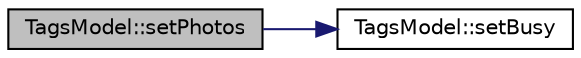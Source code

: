 digraph "TagsModel::setPhotos"
{
 // LATEX_PDF_SIZE
  edge [fontname="Helvetica",fontsize="10",labelfontname="Helvetica",labelfontsize="10"];
  node [fontname="Helvetica",fontsize="10",shape=record];
  rankdir="LR";
  Node1 [label="TagsModel::setPhotos",height=0.2,width=0.4,color="black", fillcolor="grey75", style="filled", fontcolor="black",tooltip=" "];
  Node1 -> Node2 [color="midnightblue",fontsize="10",style="solid",fontname="Helvetica"];
  Node2 [label="TagsModel::setBusy",height=0.2,width=0.4,color="black", fillcolor="white", style="filled",URL="$class_tags_model.html#a3f9f22e3153752c3ae754a82e53bd9c3",tooltip=" "];
}

